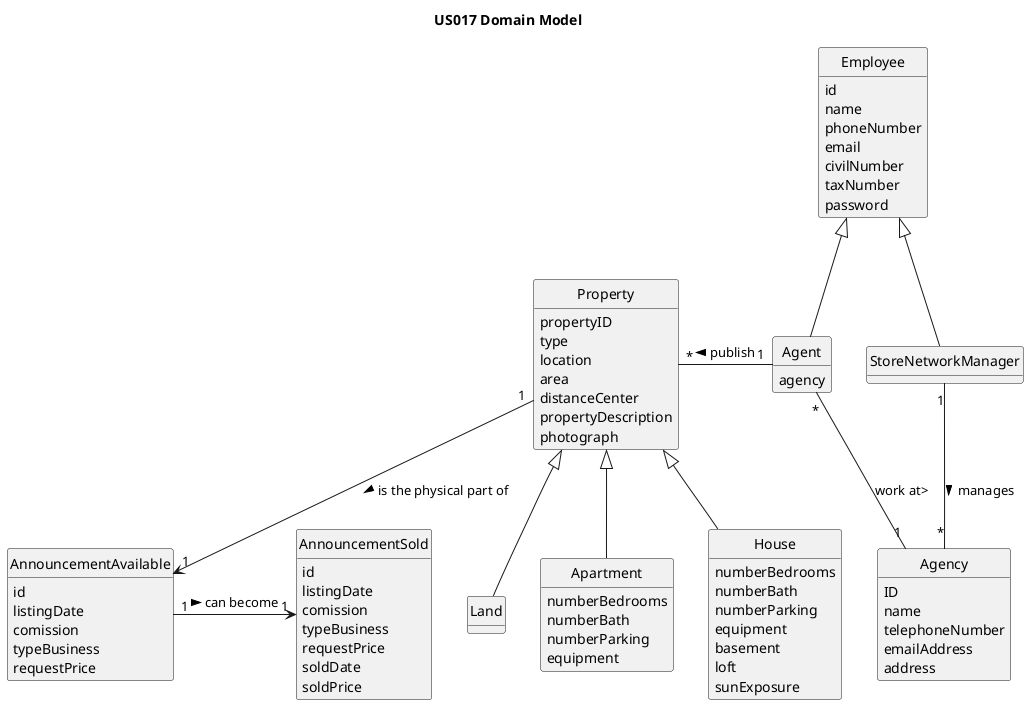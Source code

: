 @startuml
skinparam monochrome true
skinparam packageStyle rectangle
skinparam shadowing false

skinparam classAttributeIconSize 0
hide circle
hide methods

title US017 Domain Model

class StoreNetworkManager{
}





class Agency{
ID
name
telephoneNumber
emailAddress
address
}



class Agent {
    agency
}

class Employee{
    id
    name
    phoneNumber
    email
    civilNumber
    taxNumber
    password
}

class AnnouncementAvailable{
    id
    listingDate
    comission
    typeBusiness
    requestPrice
}

class AnnouncementSold{
    id
    listingDate
    comission
    typeBusiness
    requestPrice
    soldDate
    soldPrice
}


class Property{
propertyID
type
location
area
distanceCenter
propertyDescription
photograph
}

class Land{}

class Apartment{
numberBedrooms
numberBath
numberParking
equipment
}

class House{
numberBedrooms
numberBath
numberParking
equipment
basement
loft
sunExposure
}

Agent "*" -- "1" Agency:work at>
StoreNetworkManager "1" -- "*" Agency: manages  >
Employee<|--StoreNetworkManager
Employee <|-- Agent
Property <|-- Land
Property <|-- House
Property <|-- Apartment
Property "*"  - "1" Agent : publish <
AnnouncementAvailable "1"-> "1"AnnouncementSold : can become >
Property"1"-->"1"AnnouncementAvailable: is the physical part of >


@enduml